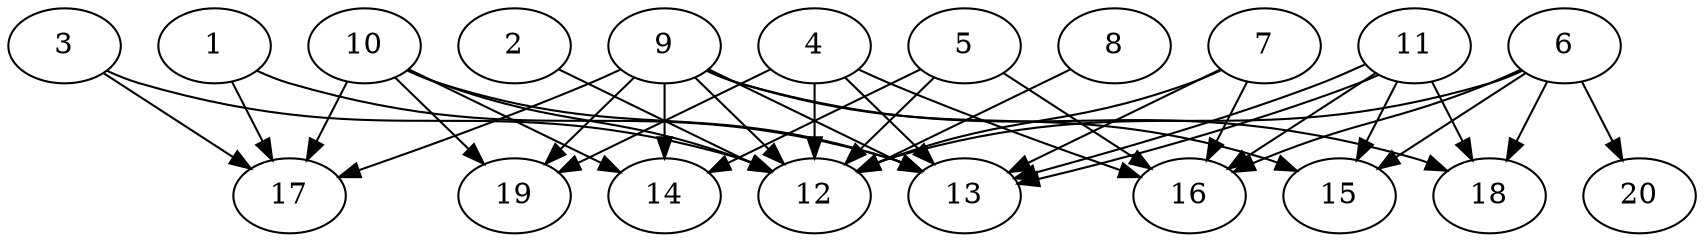 // DAG automatically generated by daggen at Wed Jul 24 21:20:06 2019
// ./daggen --dot -n 20 --ccr 0.3 --fat 0.8 --regular 0.5 --density 0.8 --mindata 5242880 --maxdata 52428800 
digraph G {
  1 [size="84910080", alpha="0.19", expect_size="25473024"] 
  1 -> 13 [size ="25473024"]
  1 -> 17 [size ="25473024"]
  2 [size="72731307", alpha="0.07", expect_size="21819392"] 
  2 -> 12 [size ="21819392"]
  3 [size="157754027", alpha="0.09", expect_size="47326208"] 
  3 -> 12 [size ="47326208"]
  3 -> 17 [size ="47326208"]
  4 [size="83514027", alpha="0.16", expect_size="25054208"] 
  4 -> 12 [size ="25054208"]
  4 -> 13 [size ="25054208"]
  4 -> 16 [size ="25054208"]
  4 -> 19 [size ="25054208"]
  5 [size="148971520", alpha="0.03", expect_size="44691456"] 
  5 -> 12 [size ="44691456"]
  5 -> 14 [size ="44691456"]
  5 -> 16 [size ="44691456"]
  6 [size="172496213", alpha="0.17", expect_size="51748864"] 
  6 -> 12 [size ="51748864"]
  6 -> 15 [size ="51748864"]
  6 -> 16 [size ="51748864"]
  6 -> 18 [size ="51748864"]
  6 -> 20 [size ="51748864"]
  7 [size="74021547", alpha="0.03", expect_size="22206464"] 
  7 -> 12 [size ="22206464"]
  7 -> 13 [size ="22206464"]
  7 -> 16 [size ="22206464"]
  8 [size="57572693", alpha="0.14", expect_size="17271808"] 
  8 -> 12 [size ="17271808"]
  9 [size="112411307", alpha="0.10", expect_size="33723392"] 
  9 -> 12 [size ="33723392"]
  9 -> 13 [size ="33723392"]
  9 -> 14 [size ="33723392"]
  9 -> 15 [size ="33723392"]
  9 -> 17 [size ="33723392"]
  9 -> 18 [size ="33723392"]
  9 -> 19 [size ="33723392"]
  10 [size="162887680", alpha="0.04", expect_size="48866304"] 
  10 -> 12 [size ="48866304"]
  10 -> 13 [size ="48866304"]
  10 -> 14 [size ="48866304"]
  10 -> 17 [size ="48866304"]
  10 -> 19 [size ="48866304"]
  11 [size="93419520", alpha="0.17", expect_size="28025856"] 
  11 -> 13 [size ="28025856"]
  11 -> 13 [size ="28025856"]
  11 -> 15 [size ="28025856"]
  11 -> 16 [size ="28025856"]
  11 -> 18 [size ="28025856"]
  12 [size="86500693", alpha="0.13", expect_size="25950208"] 
  13 [size="143114240", alpha="0.13", expect_size="42934272"] 
  14 [size="55336960", alpha="0.19", expect_size="16601088"] 
  15 [size="25152853", alpha="0.09", expect_size="7545856"] 
  16 [size="46585173", alpha="0.09", expect_size="13975552"] 
  17 [size="23364267", alpha="0.03", expect_size="7009280"] 
  18 [size="46148267", alpha="0.00", expect_size="13844480"] 
  19 [size="156224853", alpha="0.17", expect_size="46867456"] 
  20 [size="79616000", alpha="0.05", expect_size="23884800"] 
}

